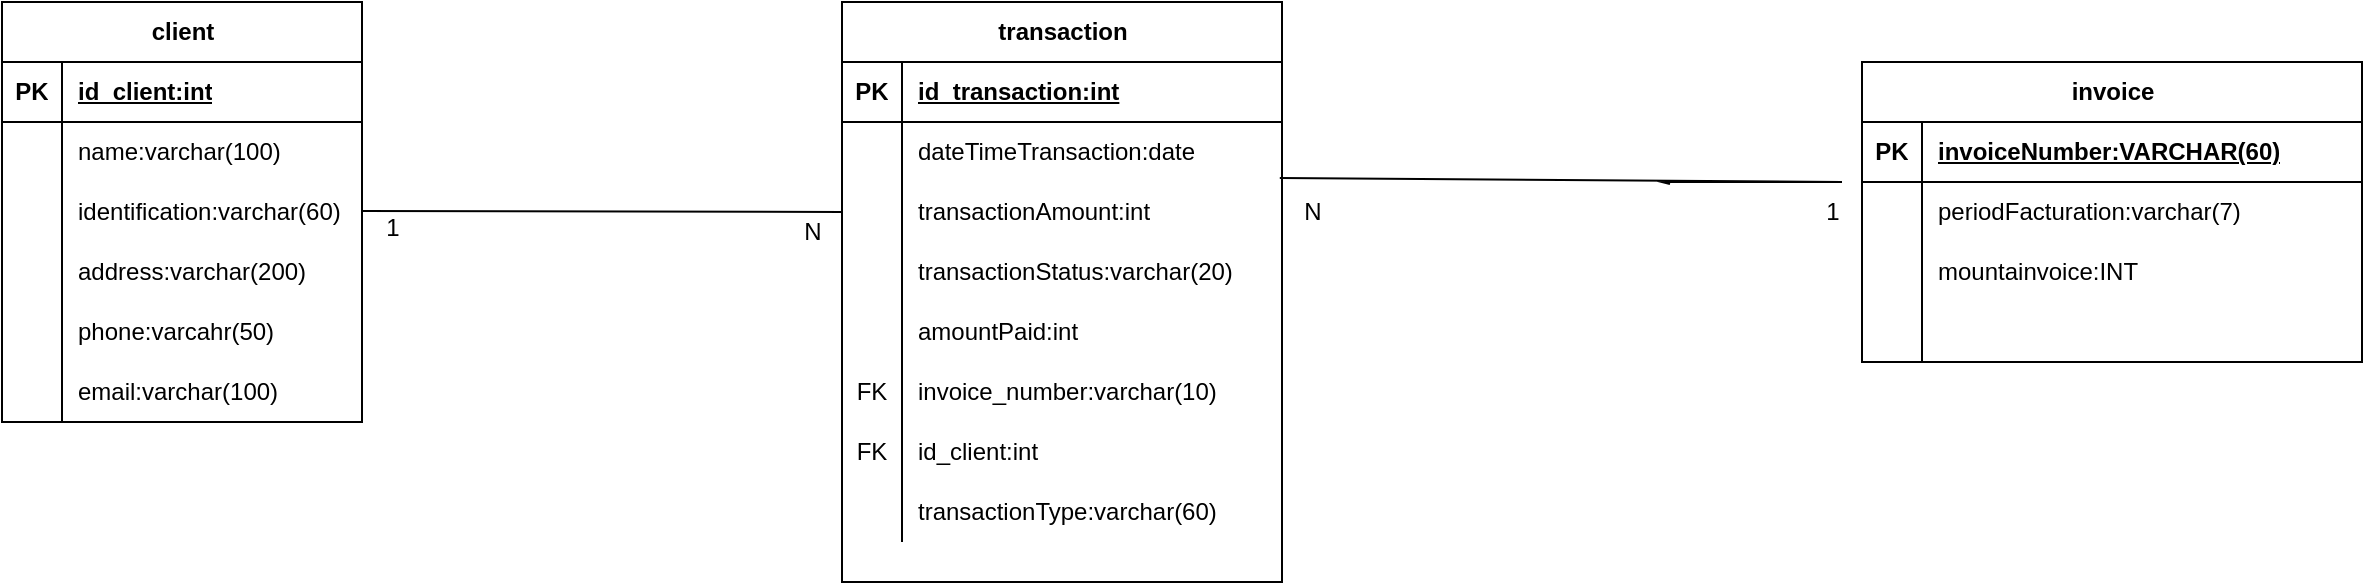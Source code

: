 <mxfile version="28.0.6">
  <diagram name="Página-1" id="HCc_oV22fpQ3ZbcEUK5Z">
    <mxGraphModel dx="1426" dy="799" grid="1" gridSize="10" guides="1" tooltips="1" connect="1" arrows="1" fold="1" page="1" pageScale="1" pageWidth="827" pageHeight="1169" math="0" shadow="0">
      <root>
        <mxCell id="0" />
        <mxCell id="1" parent="0" />
        <mxCell id="l9KCD4aRx_Z8bfqeYg3u-1" value="client" style="shape=table;startSize=30;container=1;collapsible=1;childLayout=tableLayout;fixedRows=1;rowLines=0;fontStyle=1;align=center;resizeLast=1;html=1;" vertex="1" parent="1">
          <mxGeometry x="30" y="170" width="180" height="210" as="geometry" />
        </mxCell>
        <mxCell id="l9KCD4aRx_Z8bfqeYg3u-2" value="" style="shape=tableRow;horizontal=0;startSize=0;swimlaneHead=0;swimlaneBody=0;fillColor=none;collapsible=0;dropTarget=0;points=[[0,0.5],[1,0.5]];portConstraint=eastwest;top=0;left=0;right=0;bottom=1;" vertex="1" parent="l9KCD4aRx_Z8bfqeYg3u-1">
          <mxGeometry y="30" width="180" height="30" as="geometry" />
        </mxCell>
        <mxCell id="l9KCD4aRx_Z8bfqeYg3u-3" value="PK" style="shape=partialRectangle;connectable=0;fillColor=none;top=0;left=0;bottom=0;right=0;fontStyle=1;overflow=hidden;whiteSpace=wrap;html=1;" vertex="1" parent="l9KCD4aRx_Z8bfqeYg3u-2">
          <mxGeometry width="30" height="30" as="geometry">
            <mxRectangle width="30" height="30" as="alternateBounds" />
          </mxGeometry>
        </mxCell>
        <mxCell id="l9KCD4aRx_Z8bfqeYg3u-4" value="id_client:int" style="shape=partialRectangle;connectable=0;fillColor=none;top=0;left=0;bottom=0;right=0;align=left;spacingLeft=6;fontStyle=5;overflow=hidden;whiteSpace=wrap;html=1;" vertex="1" parent="l9KCD4aRx_Z8bfqeYg3u-2">
          <mxGeometry x="30" width="150" height="30" as="geometry">
            <mxRectangle width="150" height="30" as="alternateBounds" />
          </mxGeometry>
        </mxCell>
        <mxCell id="l9KCD4aRx_Z8bfqeYg3u-5" value="" style="shape=tableRow;horizontal=0;startSize=0;swimlaneHead=0;swimlaneBody=0;fillColor=none;collapsible=0;dropTarget=0;points=[[0,0.5],[1,0.5]];portConstraint=eastwest;top=0;left=0;right=0;bottom=0;" vertex="1" parent="l9KCD4aRx_Z8bfqeYg3u-1">
          <mxGeometry y="60" width="180" height="30" as="geometry" />
        </mxCell>
        <mxCell id="l9KCD4aRx_Z8bfqeYg3u-6" value="" style="shape=partialRectangle;connectable=0;fillColor=none;top=0;left=0;bottom=0;right=0;editable=1;overflow=hidden;whiteSpace=wrap;html=1;" vertex="1" parent="l9KCD4aRx_Z8bfqeYg3u-5">
          <mxGeometry width="30" height="30" as="geometry">
            <mxRectangle width="30" height="30" as="alternateBounds" />
          </mxGeometry>
        </mxCell>
        <mxCell id="l9KCD4aRx_Z8bfqeYg3u-7" value="name:varchar(100)" style="shape=partialRectangle;connectable=0;fillColor=none;top=0;left=0;bottom=0;right=0;align=left;spacingLeft=6;overflow=hidden;whiteSpace=wrap;html=1;" vertex="1" parent="l9KCD4aRx_Z8bfqeYg3u-5">
          <mxGeometry x="30" width="150" height="30" as="geometry">
            <mxRectangle width="150" height="30" as="alternateBounds" />
          </mxGeometry>
        </mxCell>
        <mxCell id="l9KCD4aRx_Z8bfqeYg3u-8" value="" style="shape=tableRow;horizontal=0;startSize=0;swimlaneHead=0;swimlaneBody=0;fillColor=none;collapsible=0;dropTarget=0;points=[[0,0.5],[1,0.5]];portConstraint=eastwest;top=0;left=0;right=0;bottom=0;" vertex="1" parent="l9KCD4aRx_Z8bfqeYg3u-1">
          <mxGeometry y="90" width="180" height="30" as="geometry" />
        </mxCell>
        <mxCell id="l9KCD4aRx_Z8bfqeYg3u-9" value="" style="shape=partialRectangle;connectable=0;fillColor=none;top=0;left=0;bottom=0;right=0;editable=1;overflow=hidden;whiteSpace=wrap;html=1;" vertex="1" parent="l9KCD4aRx_Z8bfqeYg3u-8">
          <mxGeometry width="30" height="30" as="geometry">
            <mxRectangle width="30" height="30" as="alternateBounds" />
          </mxGeometry>
        </mxCell>
        <mxCell id="l9KCD4aRx_Z8bfqeYg3u-10" value="identification:varchar(60)" style="shape=partialRectangle;connectable=0;fillColor=none;top=0;left=0;bottom=0;right=0;align=left;spacingLeft=6;overflow=hidden;whiteSpace=wrap;html=1;" vertex="1" parent="l9KCD4aRx_Z8bfqeYg3u-8">
          <mxGeometry x="30" width="150" height="30" as="geometry">
            <mxRectangle width="150" height="30" as="alternateBounds" />
          </mxGeometry>
        </mxCell>
        <mxCell id="l9KCD4aRx_Z8bfqeYg3u-11" value="" style="shape=tableRow;horizontal=0;startSize=0;swimlaneHead=0;swimlaneBody=0;fillColor=none;collapsible=0;dropTarget=0;points=[[0,0.5],[1,0.5]];portConstraint=eastwest;top=0;left=0;right=0;bottom=0;" vertex="1" parent="l9KCD4aRx_Z8bfqeYg3u-1">
          <mxGeometry y="120" width="180" height="30" as="geometry" />
        </mxCell>
        <mxCell id="l9KCD4aRx_Z8bfqeYg3u-12" value="" style="shape=partialRectangle;connectable=0;fillColor=none;top=0;left=0;bottom=0;right=0;editable=1;overflow=hidden;whiteSpace=wrap;html=1;" vertex="1" parent="l9KCD4aRx_Z8bfqeYg3u-11">
          <mxGeometry width="30" height="30" as="geometry">
            <mxRectangle width="30" height="30" as="alternateBounds" />
          </mxGeometry>
        </mxCell>
        <mxCell id="l9KCD4aRx_Z8bfqeYg3u-13" value="address:varchar(200)" style="shape=partialRectangle;connectable=0;fillColor=none;top=0;left=0;bottom=0;right=0;align=left;spacingLeft=6;overflow=hidden;whiteSpace=wrap;html=1;" vertex="1" parent="l9KCD4aRx_Z8bfqeYg3u-11">
          <mxGeometry x="30" width="150" height="30" as="geometry">
            <mxRectangle width="150" height="30" as="alternateBounds" />
          </mxGeometry>
        </mxCell>
        <mxCell id="l9KCD4aRx_Z8bfqeYg3u-14" value="" style="shape=tableRow;horizontal=0;startSize=0;swimlaneHead=0;swimlaneBody=0;fillColor=none;collapsible=0;dropTarget=0;points=[[0,0.5],[1,0.5]];portConstraint=eastwest;top=0;left=0;right=0;bottom=0;" vertex="1" parent="l9KCD4aRx_Z8bfqeYg3u-1">
          <mxGeometry y="150" width="180" height="30" as="geometry" />
        </mxCell>
        <mxCell id="l9KCD4aRx_Z8bfqeYg3u-15" value="" style="shape=partialRectangle;connectable=0;fillColor=none;top=0;left=0;bottom=0;right=0;editable=1;overflow=hidden;whiteSpace=wrap;html=1;" vertex="1" parent="l9KCD4aRx_Z8bfqeYg3u-14">
          <mxGeometry width="30" height="30" as="geometry">
            <mxRectangle width="30" height="30" as="alternateBounds" />
          </mxGeometry>
        </mxCell>
        <mxCell id="l9KCD4aRx_Z8bfqeYg3u-16" value="phone:varcahr(50)" style="shape=partialRectangle;connectable=0;fillColor=none;top=0;left=0;bottom=0;right=0;align=left;spacingLeft=6;overflow=hidden;whiteSpace=wrap;html=1;" vertex="1" parent="l9KCD4aRx_Z8bfqeYg3u-14">
          <mxGeometry x="30" width="150" height="30" as="geometry">
            <mxRectangle width="150" height="30" as="alternateBounds" />
          </mxGeometry>
        </mxCell>
        <mxCell id="l9KCD4aRx_Z8bfqeYg3u-17" value="" style="shape=tableRow;horizontal=0;startSize=0;swimlaneHead=0;swimlaneBody=0;fillColor=none;collapsible=0;dropTarget=0;points=[[0,0.5],[1,0.5]];portConstraint=eastwest;top=0;left=0;right=0;bottom=0;" vertex="1" parent="l9KCD4aRx_Z8bfqeYg3u-1">
          <mxGeometry y="180" width="180" height="30" as="geometry" />
        </mxCell>
        <mxCell id="l9KCD4aRx_Z8bfqeYg3u-18" value="" style="shape=partialRectangle;connectable=0;fillColor=none;top=0;left=0;bottom=0;right=0;editable=1;overflow=hidden;whiteSpace=wrap;html=1;" vertex="1" parent="l9KCD4aRx_Z8bfqeYg3u-17">
          <mxGeometry width="30" height="30" as="geometry">
            <mxRectangle width="30" height="30" as="alternateBounds" />
          </mxGeometry>
        </mxCell>
        <mxCell id="l9KCD4aRx_Z8bfqeYg3u-19" value="email:varchar(100)" style="shape=partialRectangle;connectable=0;fillColor=none;top=0;left=0;bottom=0;right=0;align=left;spacingLeft=6;overflow=hidden;whiteSpace=wrap;html=1;" vertex="1" parent="l9KCD4aRx_Z8bfqeYg3u-17">
          <mxGeometry x="30" width="150" height="30" as="geometry">
            <mxRectangle width="150" height="30" as="alternateBounds" />
          </mxGeometry>
        </mxCell>
        <mxCell id="l9KCD4aRx_Z8bfqeYg3u-33" value="transaction" style="shape=table;startSize=30;container=1;collapsible=1;childLayout=tableLayout;fixedRows=1;rowLines=0;fontStyle=1;align=center;resizeLast=1;html=1;" vertex="1" parent="1">
          <mxGeometry x="450" y="170" width="220" height="290" as="geometry" />
        </mxCell>
        <mxCell id="l9KCD4aRx_Z8bfqeYg3u-34" value="" style="shape=tableRow;horizontal=0;startSize=0;swimlaneHead=0;swimlaneBody=0;fillColor=none;collapsible=0;dropTarget=0;points=[[0,0.5],[1,0.5]];portConstraint=eastwest;top=0;left=0;right=0;bottom=1;" vertex="1" parent="l9KCD4aRx_Z8bfqeYg3u-33">
          <mxGeometry y="30" width="220" height="30" as="geometry" />
        </mxCell>
        <mxCell id="l9KCD4aRx_Z8bfqeYg3u-35" value="PK" style="shape=partialRectangle;connectable=0;fillColor=none;top=0;left=0;bottom=0;right=0;fontStyle=1;overflow=hidden;whiteSpace=wrap;html=1;" vertex="1" parent="l9KCD4aRx_Z8bfqeYg3u-34">
          <mxGeometry width="30" height="30" as="geometry">
            <mxRectangle width="30" height="30" as="alternateBounds" />
          </mxGeometry>
        </mxCell>
        <mxCell id="l9KCD4aRx_Z8bfqeYg3u-36" value="id_transaction:int" style="shape=partialRectangle;connectable=0;fillColor=none;top=0;left=0;bottom=0;right=0;align=left;spacingLeft=6;fontStyle=5;overflow=hidden;whiteSpace=wrap;html=1;" vertex="1" parent="l9KCD4aRx_Z8bfqeYg3u-34">
          <mxGeometry x="30" width="190" height="30" as="geometry">
            <mxRectangle width="190" height="30" as="alternateBounds" />
          </mxGeometry>
        </mxCell>
        <mxCell id="l9KCD4aRx_Z8bfqeYg3u-37" value="" style="shape=tableRow;horizontal=0;startSize=0;swimlaneHead=0;swimlaneBody=0;fillColor=none;collapsible=0;dropTarget=0;points=[[0,0.5],[1,0.5]];portConstraint=eastwest;top=0;left=0;right=0;bottom=0;" vertex="1" parent="l9KCD4aRx_Z8bfqeYg3u-33">
          <mxGeometry y="60" width="220" height="30" as="geometry" />
        </mxCell>
        <mxCell id="l9KCD4aRx_Z8bfqeYg3u-38" value="" style="shape=partialRectangle;connectable=0;fillColor=none;top=0;left=0;bottom=0;right=0;editable=1;overflow=hidden;whiteSpace=wrap;html=1;" vertex="1" parent="l9KCD4aRx_Z8bfqeYg3u-37">
          <mxGeometry width="30" height="30" as="geometry">
            <mxRectangle width="30" height="30" as="alternateBounds" />
          </mxGeometry>
        </mxCell>
        <mxCell id="l9KCD4aRx_Z8bfqeYg3u-39" value="dateTimeTransaction:date" style="shape=partialRectangle;connectable=0;fillColor=none;top=0;left=0;bottom=0;right=0;align=left;spacingLeft=6;overflow=hidden;whiteSpace=wrap;html=1;" vertex="1" parent="l9KCD4aRx_Z8bfqeYg3u-37">
          <mxGeometry x="30" width="190" height="30" as="geometry">
            <mxRectangle width="190" height="30" as="alternateBounds" />
          </mxGeometry>
        </mxCell>
        <mxCell id="l9KCD4aRx_Z8bfqeYg3u-40" value="" style="shape=tableRow;horizontal=0;startSize=0;swimlaneHead=0;swimlaneBody=0;fillColor=none;collapsible=0;dropTarget=0;points=[[0,0.5],[1,0.5]];portConstraint=eastwest;top=0;left=0;right=0;bottom=0;" vertex="1" parent="l9KCD4aRx_Z8bfqeYg3u-33">
          <mxGeometry y="90" width="220" height="30" as="geometry" />
        </mxCell>
        <mxCell id="l9KCD4aRx_Z8bfqeYg3u-41" value="" style="shape=partialRectangle;connectable=0;fillColor=none;top=0;left=0;bottom=0;right=0;editable=1;overflow=hidden;whiteSpace=wrap;html=1;" vertex="1" parent="l9KCD4aRx_Z8bfqeYg3u-40">
          <mxGeometry width="30" height="30" as="geometry">
            <mxRectangle width="30" height="30" as="alternateBounds" />
          </mxGeometry>
        </mxCell>
        <mxCell id="l9KCD4aRx_Z8bfqeYg3u-42" value="transactionAmount:int" style="shape=partialRectangle;connectable=0;fillColor=none;top=0;left=0;bottom=0;right=0;align=left;spacingLeft=6;overflow=hidden;whiteSpace=wrap;html=1;" vertex="1" parent="l9KCD4aRx_Z8bfqeYg3u-40">
          <mxGeometry x="30" width="190" height="30" as="geometry">
            <mxRectangle width="190" height="30" as="alternateBounds" />
          </mxGeometry>
        </mxCell>
        <mxCell id="l9KCD4aRx_Z8bfqeYg3u-43" value="" style="shape=tableRow;horizontal=0;startSize=0;swimlaneHead=0;swimlaneBody=0;fillColor=none;collapsible=0;dropTarget=0;points=[[0,0.5],[1,0.5]];portConstraint=eastwest;top=0;left=0;right=0;bottom=0;" vertex="1" parent="l9KCD4aRx_Z8bfqeYg3u-33">
          <mxGeometry y="120" width="220" height="30" as="geometry" />
        </mxCell>
        <mxCell id="l9KCD4aRx_Z8bfqeYg3u-44" value="" style="shape=partialRectangle;connectable=0;fillColor=none;top=0;left=0;bottom=0;right=0;editable=1;overflow=hidden;whiteSpace=wrap;html=1;" vertex="1" parent="l9KCD4aRx_Z8bfqeYg3u-43">
          <mxGeometry width="30" height="30" as="geometry">
            <mxRectangle width="30" height="30" as="alternateBounds" />
          </mxGeometry>
        </mxCell>
        <mxCell id="l9KCD4aRx_Z8bfqeYg3u-45" value="transactionStatus:varchar(20)" style="shape=partialRectangle;connectable=0;fillColor=none;top=0;left=0;bottom=0;right=0;align=left;spacingLeft=6;overflow=hidden;whiteSpace=wrap;html=1;" vertex="1" parent="l9KCD4aRx_Z8bfqeYg3u-43">
          <mxGeometry x="30" width="190" height="30" as="geometry">
            <mxRectangle width="190" height="30" as="alternateBounds" />
          </mxGeometry>
        </mxCell>
        <mxCell id="l9KCD4aRx_Z8bfqeYg3u-46" value="" style="shape=tableRow;horizontal=0;startSize=0;swimlaneHead=0;swimlaneBody=0;fillColor=none;collapsible=0;dropTarget=0;points=[[0,0.5],[1,0.5]];portConstraint=eastwest;top=0;left=0;right=0;bottom=0;" vertex="1" parent="l9KCD4aRx_Z8bfqeYg3u-33">
          <mxGeometry y="150" width="220" height="30" as="geometry" />
        </mxCell>
        <mxCell id="l9KCD4aRx_Z8bfqeYg3u-47" value="" style="shape=partialRectangle;connectable=0;fillColor=none;top=0;left=0;bottom=0;right=0;editable=1;overflow=hidden;whiteSpace=wrap;html=1;" vertex="1" parent="l9KCD4aRx_Z8bfqeYg3u-46">
          <mxGeometry width="30" height="30" as="geometry">
            <mxRectangle width="30" height="30" as="alternateBounds" />
          </mxGeometry>
        </mxCell>
        <mxCell id="l9KCD4aRx_Z8bfqeYg3u-48" value="amountPaid:int" style="shape=partialRectangle;connectable=0;fillColor=none;top=0;left=0;bottom=0;right=0;align=left;spacingLeft=6;overflow=hidden;whiteSpace=wrap;html=1;" vertex="1" parent="l9KCD4aRx_Z8bfqeYg3u-46">
          <mxGeometry x="30" width="190" height="30" as="geometry">
            <mxRectangle width="190" height="30" as="alternateBounds" />
          </mxGeometry>
        </mxCell>
        <mxCell id="l9KCD4aRx_Z8bfqeYg3u-78" value="" style="shape=tableRow;horizontal=0;startSize=0;swimlaneHead=0;swimlaneBody=0;fillColor=none;collapsible=0;dropTarget=0;points=[[0,0.5],[1,0.5]];portConstraint=eastwest;top=0;left=0;right=0;bottom=0;" vertex="1" parent="l9KCD4aRx_Z8bfqeYg3u-33">
          <mxGeometry y="180" width="220" height="30" as="geometry" />
        </mxCell>
        <mxCell id="l9KCD4aRx_Z8bfqeYg3u-79" value="FK" style="shape=partialRectangle;connectable=0;fillColor=none;top=0;left=0;bottom=0;right=0;editable=1;overflow=hidden;whiteSpace=wrap;html=1;" vertex="1" parent="l9KCD4aRx_Z8bfqeYg3u-78">
          <mxGeometry width="30" height="30" as="geometry">
            <mxRectangle width="30" height="30" as="alternateBounds" />
          </mxGeometry>
        </mxCell>
        <mxCell id="l9KCD4aRx_Z8bfqeYg3u-80" value="invoice_number:varchar(10)" style="shape=partialRectangle;connectable=0;fillColor=none;top=0;left=0;bottom=0;right=0;align=left;spacingLeft=6;overflow=hidden;whiteSpace=wrap;html=1;" vertex="1" parent="l9KCD4aRx_Z8bfqeYg3u-78">
          <mxGeometry x="30" width="190" height="30" as="geometry">
            <mxRectangle width="190" height="30" as="alternateBounds" />
          </mxGeometry>
        </mxCell>
        <mxCell id="l9KCD4aRx_Z8bfqeYg3u-81" value="" style="shape=tableRow;horizontal=0;startSize=0;swimlaneHead=0;swimlaneBody=0;fillColor=none;collapsible=0;dropTarget=0;points=[[0,0.5],[1,0.5]];portConstraint=eastwest;top=0;left=0;right=0;bottom=0;" vertex="1" parent="l9KCD4aRx_Z8bfqeYg3u-33">
          <mxGeometry y="210" width="220" height="30" as="geometry" />
        </mxCell>
        <mxCell id="l9KCD4aRx_Z8bfqeYg3u-82" value="FK" style="shape=partialRectangle;connectable=0;fillColor=none;top=0;left=0;bottom=0;right=0;editable=1;overflow=hidden;whiteSpace=wrap;html=1;" vertex="1" parent="l9KCD4aRx_Z8bfqeYg3u-81">
          <mxGeometry width="30" height="30" as="geometry">
            <mxRectangle width="30" height="30" as="alternateBounds" />
          </mxGeometry>
        </mxCell>
        <mxCell id="l9KCD4aRx_Z8bfqeYg3u-83" value="id_client:int" style="shape=partialRectangle;connectable=0;fillColor=none;top=0;left=0;bottom=0;right=0;align=left;spacingLeft=6;overflow=hidden;whiteSpace=wrap;html=1;" vertex="1" parent="l9KCD4aRx_Z8bfqeYg3u-81">
          <mxGeometry x="30" width="190" height="30" as="geometry">
            <mxRectangle width="190" height="30" as="alternateBounds" />
          </mxGeometry>
        </mxCell>
        <mxCell id="l9KCD4aRx_Z8bfqeYg3u-99" value="" style="shape=tableRow;horizontal=0;startSize=0;swimlaneHead=0;swimlaneBody=0;fillColor=none;collapsible=0;dropTarget=0;points=[[0,0.5],[1,0.5]];portConstraint=eastwest;top=0;left=0;right=0;bottom=0;" vertex="1" parent="l9KCD4aRx_Z8bfqeYg3u-33">
          <mxGeometry y="240" width="220" height="30" as="geometry" />
        </mxCell>
        <mxCell id="l9KCD4aRx_Z8bfqeYg3u-100" value="" style="shape=partialRectangle;connectable=0;fillColor=none;top=0;left=0;bottom=0;right=0;editable=1;overflow=hidden;whiteSpace=wrap;html=1;" vertex="1" parent="l9KCD4aRx_Z8bfqeYg3u-99">
          <mxGeometry width="30" height="30" as="geometry">
            <mxRectangle width="30" height="30" as="alternateBounds" />
          </mxGeometry>
        </mxCell>
        <mxCell id="l9KCD4aRx_Z8bfqeYg3u-101" value="transactionType:varchar(60)" style="shape=partialRectangle;connectable=0;fillColor=none;top=0;left=0;bottom=0;right=0;align=left;spacingLeft=6;overflow=hidden;whiteSpace=wrap;html=1;" vertex="1" parent="l9KCD4aRx_Z8bfqeYg3u-99">
          <mxGeometry x="30" width="190" height="30" as="geometry">
            <mxRectangle width="190" height="30" as="alternateBounds" />
          </mxGeometry>
        </mxCell>
        <mxCell id="l9KCD4aRx_Z8bfqeYg3u-49" value="invoice" style="shape=table;startSize=30;container=1;collapsible=1;childLayout=tableLayout;fixedRows=1;rowLines=0;fontStyle=1;align=center;resizeLast=1;html=1;" vertex="1" parent="1">
          <mxGeometry x="960" y="200" width="250" height="150" as="geometry" />
        </mxCell>
        <mxCell id="l9KCD4aRx_Z8bfqeYg3u-50" value="" style="shape=tableRow;horizontal=0;startSize=0;swimlaneHead=0;swimlaneBody=0;fillColor=none;collapsible=0;dropTarget=0;points=[[0,0.5],[1,0.5]];portConstraint=eastwest;top=0;left=0;right=0;bottom=1;" vertex="1" parent="l9KCD4aRx_Z8bfqeYg3u-49">
          <mxGeometry y="30" width="250" height="30" as="geometry" />
        </mxCell>
        <mxCell id="l9KCD4aRx_Z8bfqeYg3u-51" value="PK" style="shape=partialRectangle;connectable=0;fillColor=none;top=0;left=0;bottom=0;right=0;fontStyle=1;overflow=hidden;whiteSpace=wrap;html=1;" vertex="1" parent="l9KCD4aRx_Z8bfqeYg3u-50">
          <mxGeometry width="30" height="30" as="geometry">
            <mxRectangle width="30" height="30" as="alternateBounds" />
          </mxGeometry>
        </mxCell>
        <mxCell id="l9KCD4aRx_Z8bfqeYg3u-52" value="invoiceNumber:VARCHAR(60)" style="shape=partialRectangle;connectable=0;fillColor=none;top=0;left=0;bottom=0;right=0;align=left;spacingLeft=6;fontStyle=5;overflow=hidden;whiteSpace=wrap;html=1;" vertex="1" parent="l9KCD4aRx_Z8bfqeYg3u-50">
          <mxGeometry x="30" width="220" height="30" as="geometry">
            <mxRectangle width="220" height="30" as="alternateBounds" />
          </mxGeometry>
        </mxCell>
        <mxCell id="l9KCD4aRx_Z8bfqeYg3u-53" value="" style="shape=tableRow;horizontal=0;startSize=0;swimlaneHead=0;swimlaneBody=0;fillColor=none;collapsible=0;dropTarget=0;points=[[0,0.5],[1,0.5]];portConstraint=eastwest;top=0;left=0;right=0;bottom=0;" vertex="1" parent="l9KCD4aRx_Z8bfqeYg3u-49">
          <mxGeometry y="60" width="250" height="30" as="geometry" />
        </mxCell>
        <mxCell id="l9KCD4aRx_Z8bfqeYg3u-54" value="" style="shape=partialRectangle;connectable=0;fillColor=none;top=0;left=0;bottom=0;right=0;editable=1;overflow=hidden;whiteSpace=wrap;html=1;" vertex="1" parent="l9KCD4aRx_Z8bfqeYg3u-53">
          <mxGeometry width="30" height="30" as="geometry">
            <mxRectangle width="30" height="30" as="alternateBounds" />
          </mxGeometry>
        </mxCell>
        <mxCell id="l9KCD4aRx_Z8bfqeYg3u-55" value="periodFacturation:varchar(7)" style="shape=partialRectangle;connectable=0;fillColor=none;top=0;left=0;bottom=0;right=0;align=left;spacingLeft=6;overflow=hidden;whiteSpace=wrap;html=1;" vertex="1" parent="l9KCD4aRx_Z8bfqeYg3u-53">
          <mxGeometry x="30" width="220" height="30" as="geometry">
            <mxRectangle width="220" height="30" as="alternateBounds" />
          </mxGeometry>
        </mxCell>
        <mxCell id="l9KCD4aRx_Z8bfqeYg3u-56" value="" style="shape=tableRow;horizontal=0;startSize=0;swimlaneHead=0;swimlaneBody=0;fillColor=none;collapsible=0;dropTarget=0;points=[[0,0.5],[1,0.5]];portConstraint=eastwest;top=0;left=0;right=0;bottom=0;" vertex="1" parent="l9KCD4aRx_Z8bfqeYg3u-49">
          <mxGeometry y="90" width="250" height="30" as="geometry" />
        </mxCell>
        <mxCell id="l9KCD4aRx_Z8bfqeYg3u-57" value="" style="shape=partialRectangle;connectable=0;fillColor=none;top=0;left=0;bottom=0;right=0;editable=1;overflow=hidden;whiteSpace=wrap;html=1;" vertex="1" parent="l9KCD4aRx_Z8bfqeYg3u-56">
          <mxGeometry width="30" height="30" as="geometry">
            <mxRectangle width="30" height="30" as="alternateBounds" />
          </mxGeometry>
        </mxCell>
        <mxCell id="l9KCD4aRx_Z8bfqeYg3u-58" value="mountainvoice:INT" style="shape=partialRectangle;connectable=0;fillColor=none;top=0;left=0;bottom=0;right=0;align=left;spacingLeft=6;overflow=hidden;whiteSpace=wrap;html=1;" vertex="1" parent="l9KCD4aRx_Z8bfqeYg3u-56">
          <mxGeometry x="30" width="220" height="30" as="geometry">
            <mxRectangle width="220" height="30" as="alternateBounds" />
          </mxGeometry>
        </mxCell>
        <mxCell id="l9KCD4aRx_Z8bfqeYg3u-59" value="" style="shape=tableRow;horizontal=0;startSize=0;swimlaneHead=0;swimlaneBody=0;fillColor=none;collapsible=0;dropTarget=0;points=[[0,0.5],[1,0.5]];portConstraint=eastwest;top=0;left=0;right=0;bottom=0;" vertex="1" parent="l9KCD4aRx_Z8bfqeYg3u-49">
          <mxGeometry y="120" width="250" height="30" as="geometry" />
        </mxCell>
        <mxCell id="l9KCD4aRx_Z8bfqeYg3u-60" value="" style="shape=partialRectangle;connectable=0;fillColor=none;top=0;left=0;bottom=0;right=0;editable=1;overflow=hidden;whiteSpace=wrap;html=1;" vertex="1" parent="l9KCD4aRx_Z8bfqeYg3u-59">
          <mxGeometry width="30" height="30" as="geometry">
            <mxRectangle width="30" height="30" as="alternateBounds" />
          </mxGeometry>
        </mxCell>
        <mxCell id="l9KCD4aRx_Z8bfqeYg3u-61" value="" style="shape=partialRectangle;connectable=0;fillColor=none;top=0;left=0;bottom=0;right=0;align=left;spacingLeft=6;overflow=hidden;whiteSpace=wrap;html=1;" vertex="1" parent="l9KCD4aRx_Z8bfqeYg3u-59">
          <mxGeometry x="30" width="220" height="30" as="geometry">
            <mxRectangle width="220" height="30" as="alternateBounds" />
          </mxGeometry>
        </mxCell>
        <mxCell id="l9KCD4aRx_Z8bfqeYg3u-85" value="N" style="text;html=1;align=center;verticalAlign=middle;resizable=0;points=[];autosize=1;strokeColor=none;fillColor=none;" vertex="1" parent="1">
          <mxGeometry x="420" y="270" width="30" height="30" as="geometry" />
        </mxCell>
        <mxCell id="l9KCD4aRx_Z8bfqeYg3u-86" value="1&lt;div&gt;&lt;br&gt;&lt;/div&gt;" style="text;html=1;align=center;verticalAlign=middle;resizable=0;points=[];autosize=1;strokeColor=none;fillColor=none;" vertex="1" parent="1">
          <mxGeometry x="210" y="270" width="30" height="40" as="geometry" />
        </mxCell>
        <mxCell id="l9KCD4aRx_Z8bfqeYg3u-94" value="N" style="text;html=1;align=center;verticalAlign=middle;resizable=0;points=[];autosize=1;strokeColor=none;fillColor=none;" vertex="1" parent="1">
          <mxGeometry x="670" y="260" width="30" height="30" as="geometry" />
        </mxCell>
        <mxCell id="l9KCD4aRx_Z8bfqeYg3u-95" value="1" style="text;html=1;align=center;verticalAlign=middle;resizable=0;points=[];autosize=1;strokeColor=none;fillColor=none;" vertex="1" parent="1">
          <mxGeometry x="930" y="260" width="30" height="30" as="geometry" />
        </mxCell>
        <mxCell id="l9KCD4aRx_Z8bfqeYg3u-96" value="" style="endArrow=none;html=1;rounded=0;entryX=0;entryY=0.5;entryDx=0;entryDy=0;exitX=0;exitY=0.113;exitDx=0;exitDy=0;exitPerimeter=0;" edge="1" parent="1" source="l9KCD4aRx_Z8bfqeYg3u-86" target="l9KCD4aRx_Z8bfqeYg3u-40">
          <mxGeometry relative="1" as="geometry">
            <mxPoint x="220" y="275" as="sourcePoint" />
            <mxPoint x="360" y="274.5" as="targetPoint" />
          </mxGeometry>
        </mxCell>
        <mxCell id="l9KCD4aRx_Z8bfqeYg3u-97" value="" style="endArrow=none;html=1;rounded=0;entryX=1.133;entryY=0.033;entryDx=0;entryDy=0;entryPerimeter=0;exitX=0.995;exitY=-0.067;exitDx=0;exitDy=0;exitPerimeter=0;" edge="1" parent="1" source="l9KCD4aRx_Z8bfqeYg3u-40">
          <mxGeometry relative="1" as="geometry">
            <mxPoint x="690" y="260" as="sourcePoint" />
            <mxPoint x="863.99" y="260.99" as="targetPoint" />
            <Array as="points">
              <mxPoint x="950" y="260" />
              <mxPoint x="860" y="260" />
            </Array>
          </mxGeometry>
        </mxCell>
      </root>
    </mxGraphModel>
  </diagram>
</mxfile>
